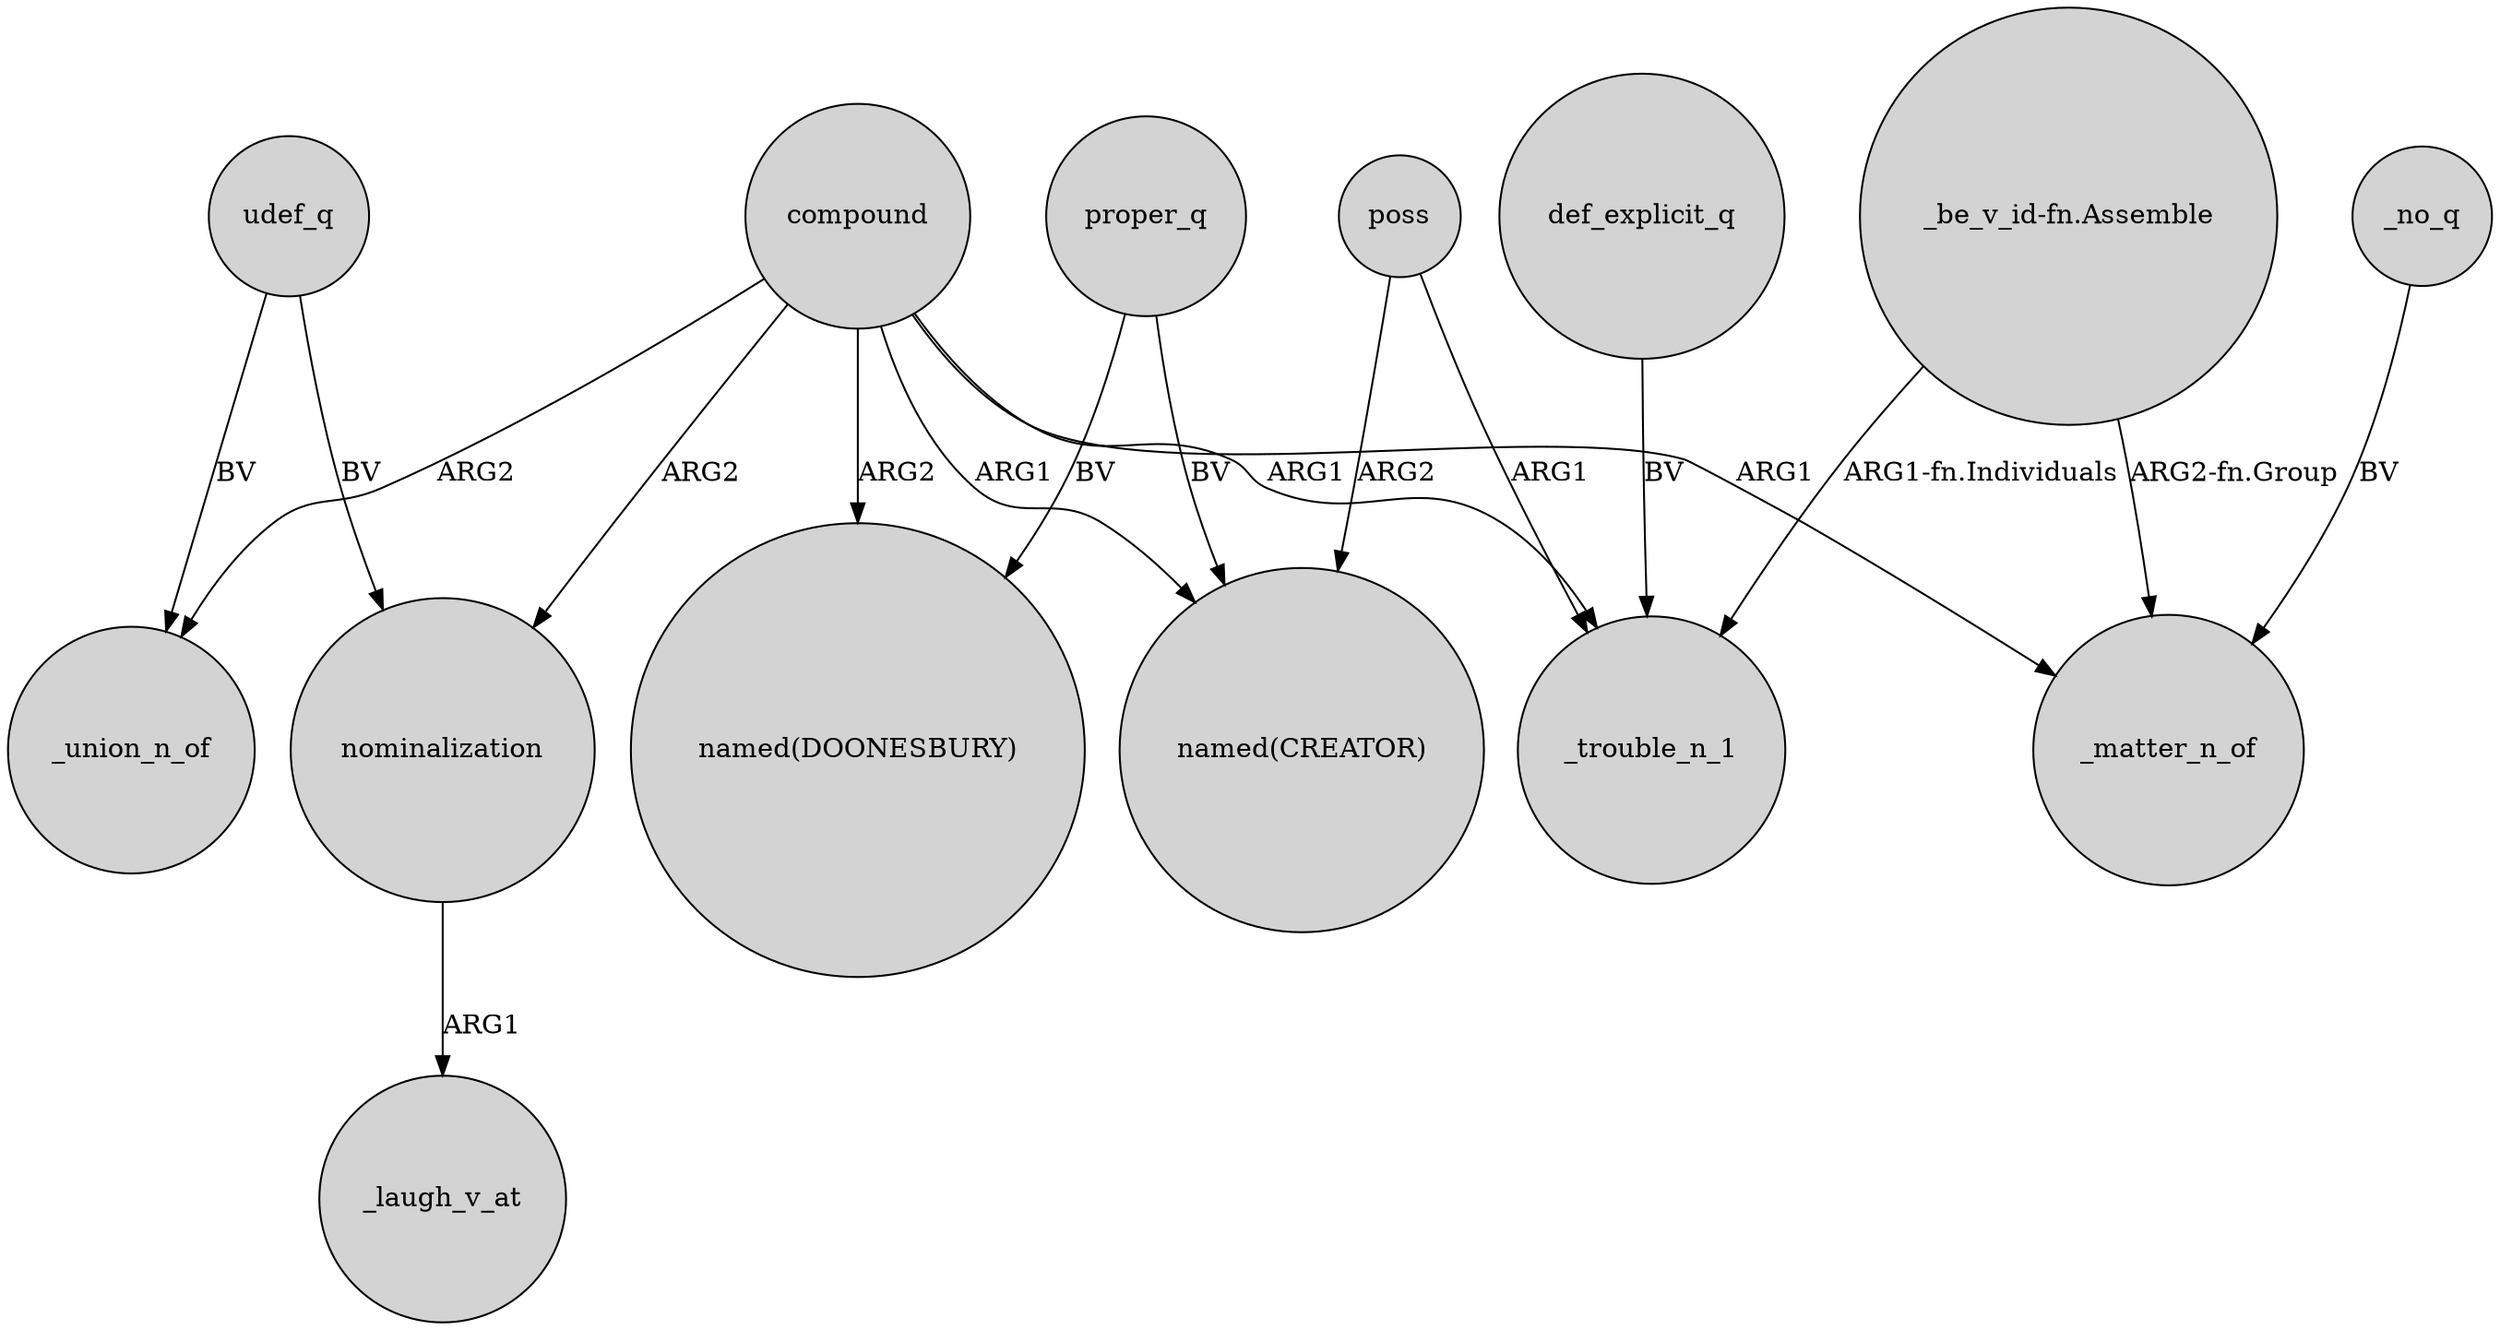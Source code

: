 digraph {
	node [shape=circle style=filled]
	compound -> _union_n_of [label=ARG2]
	compound -> "named(CREATOR)" [label=ARG1]
	poss -> "named(CREATOR)" [label=ARG2]
	"_be_v_id-fn.Assemble" -> _trouble_n_1 [label="ARG1-fn.Individuals"]
	compound -> nominalization [label=ARG2]
	proper_q -> "named(DOONESBURY)" [label=BV]
	compound -> "named(DOONESBURY)" [label=ARG2]
	_no_q -> _matter_n_of [label=BV]
	"_be_v_id-fn.Assemble" -> _matter_n_of [label="ARG2-fn.Group"]
	compound -> _matter_n_of [label=ARG1]
	nominalization -> _laugh_v_at [label=ARG1]
	udef_q -> nominalization [label=BV]
	proper_q -> "named(CREATOR)" [label=BV]
	compound -> _trouble_n_1 [label=ARG1]
	udef_q -> _union_n_of [label=BV]
	poss -> _trouble_n_1 [label=ARG1]
	def_explicit_q -> _trouble_n_1 [label=BV]
}
